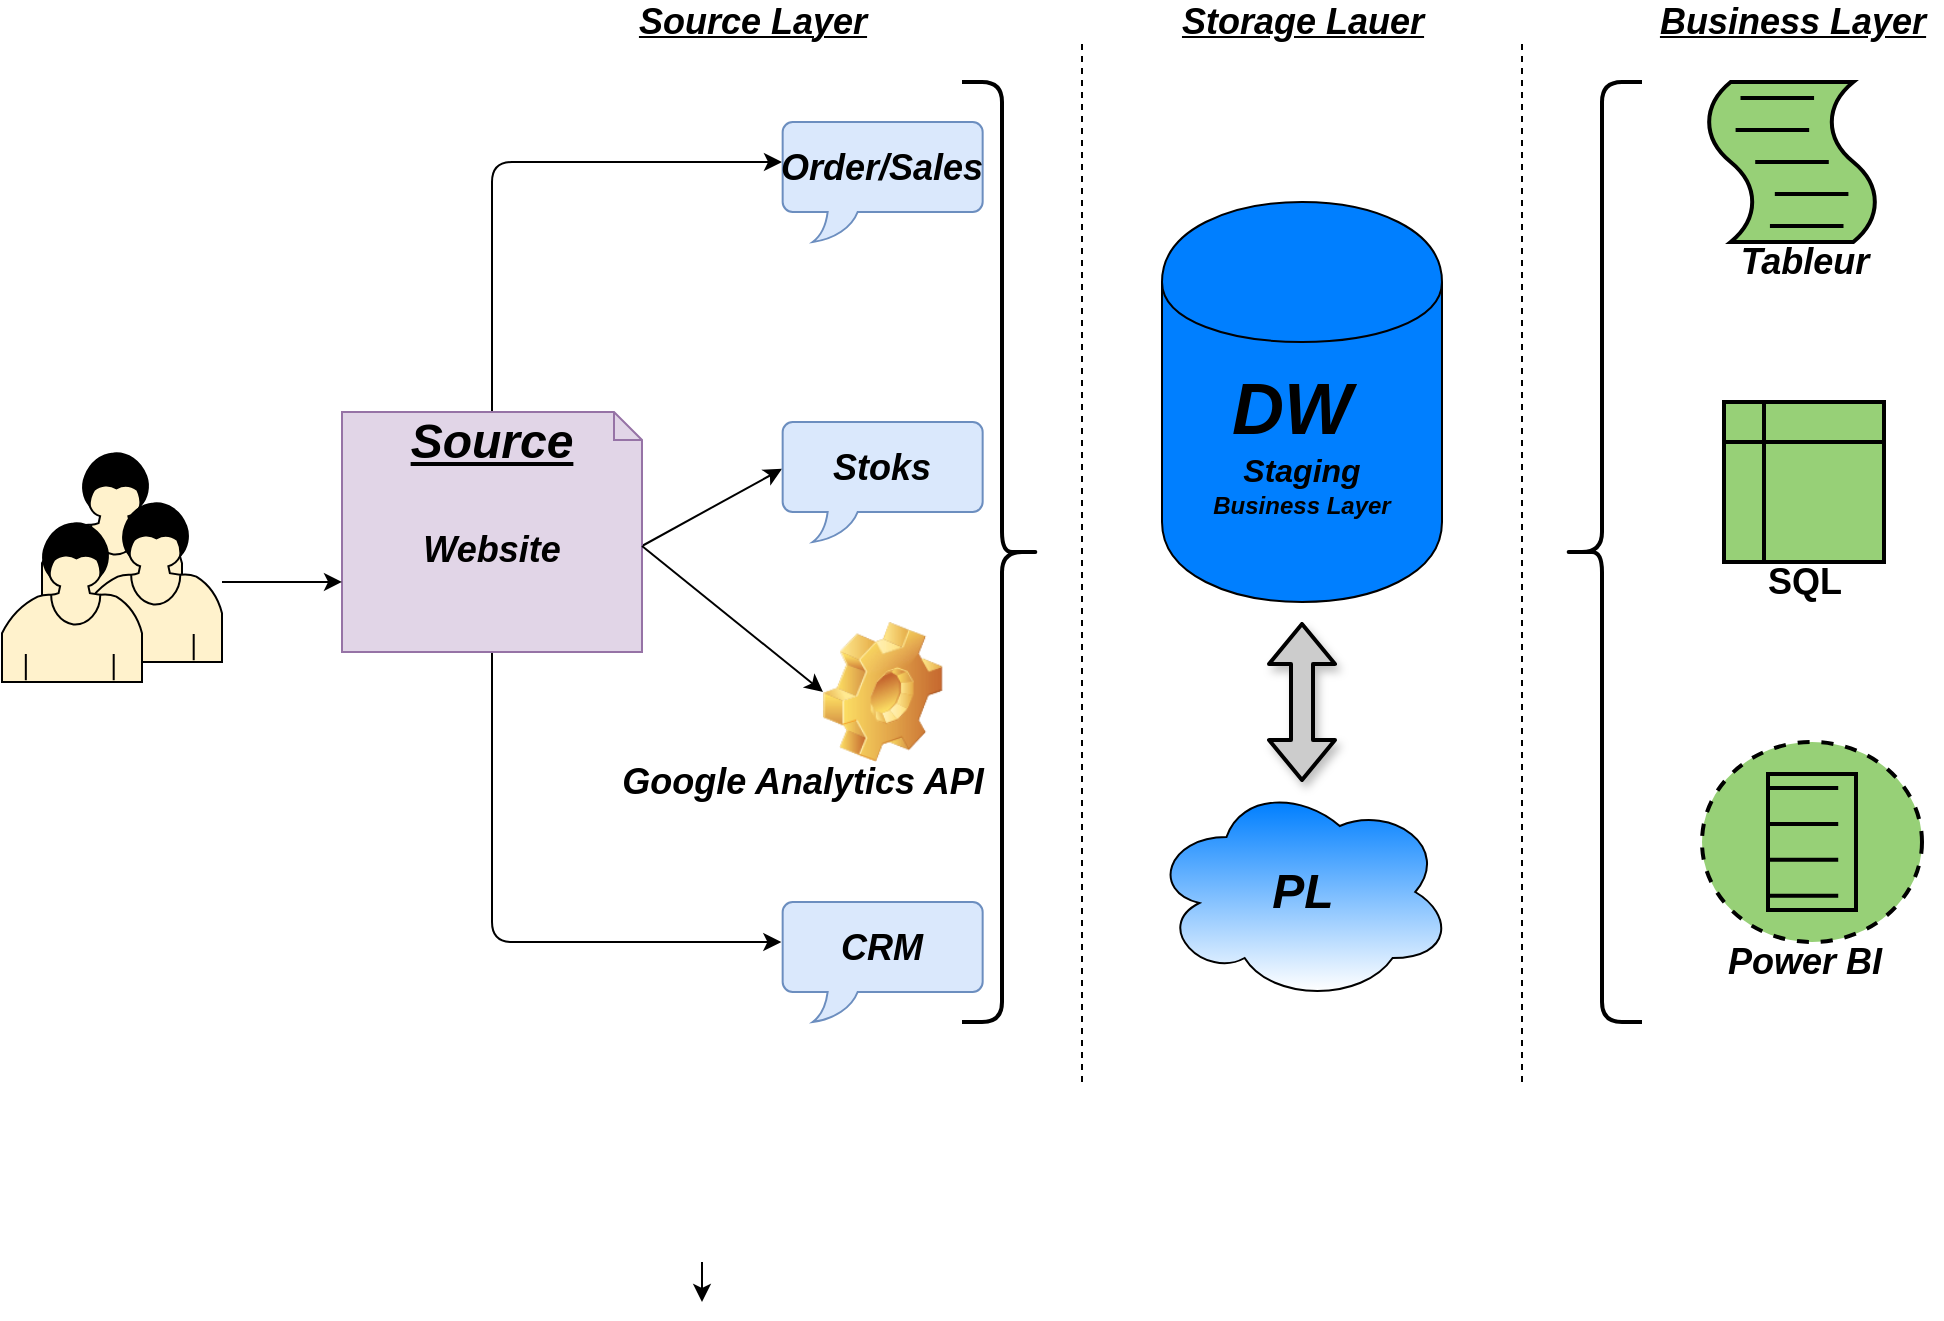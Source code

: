 <mxfile version="13.0.3" type="device"><diagram id="QP57D6NA0F80j8gNzoS_" name="Страница 1"><mxGraphModel dx="1915" dy="968" grid="1" gridSize="10" guides="1" tooltips="1" connect="1" arrows="1" fold="1" page="1" pageScale="1" pageWidth="827" pageHeight="1169" math="0" shadow="0"><root><mxCell id="0"/><mxCell id="1" parent="0"/><mxCell id="U9TEjYlxSSPlNev84BHj-1" value="&lt;b&gt;&lt;i&gt;&lt;span style=&quot;font-size: 36px&quot;&gt;DW&amp;nbsp;&lt;/span&gt;&lt;br&gt;&lt;font size=&quot;3&quot;&gt;Staging&lt;br&gt;&lt;/font&gt;Business Layer&lt;br&gt;&lt;/i&gt;&lt;/b&gt;" style="shape=cylinder;whiteSpace=wrap;html=1;boundedLbl=1;backgroundOutline=1;fillColor=#007FFF;" parent="1" vertex="1"><mxGeometry x="370" y="120" width="140" height="200" as="geometry"/></mxCell><mxCell id="U9TEjYlxSSPlNev84BHj-5" value="" style="shape=image;html=1;verticalLabelPosition=bottom;labelBackgroundColor=#ffffff;verticalAlign=top;imageAspect=1;aspect=fixed;image=img/clipart/Gear_128x128.png" parent="1" vertex="1"><mxGeometry x="200.49" y="330" width="59.67" height="70" as="geometry"/></mxCell><mxCell id="U9TEjYlxSSPlNev84BHj-6" value="" style="endArrow=none;dashed=1;html=1;" parent="1" edge="1"><mxGeometry width="50" height="50" relative="1" as="geometry"><mxPoint x="330" y="560" as="sourcePoint"/><mxPoint x="330" y="40" as="targetPoint"/><Array as="points"><mxPoint x="330" y="270"/></Array></mxGeometry></mxCell><mxCell id="U9TEjYlxSSPlNev84BHj-7" value="" style="endArrow=none;dashed=1;html=1;" parent="1" edge="1"><mxGeometry width="50" height="50" relative="1" as="geometry"><mxPoint x="550" y="560" as="sourcePoint"/><mxPoint x="550" y="40" as="targetPoint"/></mxGeometry></mxCell><mxCell id="U9TEjYlxSSPlNev84BHj-8" value="" style="shape=mxgraph.bpmn.script_task;html=1;outlineConnect=0;fillColor=#97D077;strokeWidth=2;" parent="1" vertex="1"><mxGeometry x="640" y="60" width="90" height="80" as="geometry"/></mxCell><mxCell id="U9TEjYlxSSPlNev84BHj-9" value="" style="shape=mxgraph.bpmn.user_task;html=1;outlineConnect=0;fillColor=#FFF2CC;" parent="1" vertex="1"><mxGeometry x="-190" y="245" width="70" height="80" as="geometry"/></mxCell><mxCell id="U9TEjYlxSSPlNev84BHj-11" value="" style="shape=mxgraph.bpmn.shape;html=1;verticalLabelPosition=bottom;labelBackgroundColor=#ffffff;verticalAlign=top;align=center;perimeter=ellipsePerimeter;outlineConnect=0;outline=eventNonint;symbol=conditional;fillColor=#97D077;strokeWidth=2;gradientColor=none;" parent="1" vertex="1"><mxGeometry x="640" y="390" width="110" height="100" as="geometry"/></mxCell><mxCell id="U9TEjYlxSSPlNev84BHj-14" value="" style="endArrow=classic;html=1;" parent="1" source="QgMVu5Q62NM5uMqFASc2-53" edge="1"><mxGeometry width="50" height="50" relative="1" as="geometry"><mxPoint x="35" y="220" as="sourcePoint"/><mxPoint x="180" y="100" as="targetPoint"/><Array as="points"><mxPoint x="35" y="100"/></Array></mxGeometry></mxCell><mxCell id="U9TEjYlxSSPlNev84BHj-15" value="" style="endArrow=classic;html=1;exitX=0;exitY=0;exitDx=150;exitDy=67;exitPerimeter=0;" parent="1" source="QgMVu5Q62NM5uMqFASc2-53" edge="1"><mxGeometry width="50" height="50" relative="1" as="geometry"><mxPoint x="110" y="253" as="sourcePoint"/><mxPoint x="180" y="253.429" as="targetPoint"/></mxGeometry></mxCell><mxCell id="U9TEjYlxSSPlNev84BHj-16" value="" style="endArrow=classic;html=1;" parent="1" source="QgMVu5Q62NM5uMqFASc2-53" edge="1"><mxGeometry width="50" height="50" relative="1" as="geometry"><mxPoint x="35" y="380" as="sourcePoint"/><mxPoint x="179.67" y="490" as="targetPoint"/><Array as="points"><mxPoint x="35" y="490"/></Array></mxGeometry></mxCell><mxCell id="U9TEjYlxSSPlNev84BHj-21" value="" style="shape=curlyBracket;whiteSpace=wrap;html=1;rounded=1;direction=west;strokeWidth=2;" parent="1" vertex="1"><mxGeometry x="270" y="60" width="40" height="470" as="geometry"/></mxCell><mxCell id="U9TEjYlxSSPlNev84BHj-30" value="" style="shape=flexArrow;endArrow=classic;startArrow=classic;html=1;shadow=1;fillColor=#CCCCCC;strokeWidth=2;" parent="1" edge="1"><mxGeometry width="50" height="50" relative="1" as="geometry"><mxPoint x="440" y="410" as="sourcePoint"/><mxPoint x="440" y="330" as="targetPoint"/></mxGeometry></mxCell><mxCell id="U9TEjYlxSSPlNev84BHj-38" value="&lt;b&gt;&lt;i&gt;&lt;font style=&quot;font-size: 18px&quot;&gt;Google Analytics API&lt;/font&gt;&lt;/i&gt;&lt;/b&gt;" style="text;html=1;align=center;verticalAlign=middle;resizable=0;points=[];autosize=1;" parent="1" vertex="1"><mxGeometry x="90" y="400" width="200" height="20" as="geometry"/></mxCell><mxCell id="U9TEjYlxSSPlNev84BHj-44" value="&lt;i&gt;User&lt;/i&gt;" style="text;html=1;align=center;verticalAlign=middle;resizable=0;points=[];autosize=1;" parent="1" vertex="1"><mxGeometry x="40" y="310" width="40" height="20" as="geometry"/></mxCell><mxCell id="U9TEjYlxSSPlNev84BHj-50" value="&lt;i&gt;&lt;b&gt;&lt;font style=&quot;font-size: 18px&quot;&gt;Tableur&lt;/font&gt;&lt;/b&gt;&lt;/i&gt;" style="text;html=1;align=center;verticalAlign=middle;resizable=0;points=[];autosize=1;" parent="1" vertex="1"><mxGeometry x="651" y="140" width="80" height="20" as="geometry"/></mxCell><mxCell id="U9TEjYlxSSPlNev84BHj-51" value="&lt;span style=&quot;text-align: left ; background-color: rgb(255 , 255 , 255)&quot;&gt;&lt;font style=&quot;font-size: 18px&quot;&gt;&lt;b&gt;SQL&lt;/b&gt;&lt;/font&gt;&lt;/span&gt;" style="text;html=1;align=center;verticalAlign=middle;resizable=0;points=[];autosize=1;" parent="1" vertex="1"><mxGeometry x="666" y="300" width="50" height="20" as="geometry"/></mxCell><mxCell id="U9TEjYlxSSPlNev84BHj-52" value="&lt;b&gt;&lt;i&gt;&lt;font style=&quot;font-size: 18px&quot;&gt;Power BI&lt;/font&gt;&lt;/i&gt;&lt;/b&gt;" style="text;html=1;align=center;verticalAlign=middle;resizable=0;points=[];autosize=1;" parent="1" vertex="1"><mxGeometry x="646" y="490" width="90" height="20" as="geometry"/></mxCell><mxCell id="QgMVu5Q62NM5uMqFASc2-34" style="edgeStyle=orthogonalEdgeStyle;rounded=0;orthogonalLoop=1;jettySize=auto;html=1;" parent="1" edge="1"><mxGeometry relative="1" as="geometry"><mxPoint x="140" y="650" as="sourcePoint"/><mxPoint x="140" y="670" as="targetPoint"/></mxGeometry></mxCell><mxCell id="QgMVu5Q62NM5uMqFASc2-41" value="&lt;b&gt;&lt;i&gt;&lt;font style=&quot;font-size: 24px&quot;&gt;PL&lt;/font&gt;&lt;/i&gt;&lt;/b&gt;" style="ellipse;shape=cloud;whiteSpace=wrap;html=1;strokeWidth=1;fillColor=#007FFF;gradientColor=#ffffff;" parent="1" vertex="1"><mxGeometry x="364.5" y="410" width="151" height="110" as="geometry"/></mxCell><mxCell id="QgMVu5Q62NM5uMqFASc2-42" value="" style="shape=internalStorage;whiteSpace=wrap;html=1;backgroundOutline=1;strokeWidth=2;fillColor=#97D077;" parent="1" vertex="1"><mxGeometry x="651" y="220" width="80" height="80" as="geometry"/></mxCell><mxCell id="QgMVu5Q62NM5uMqFASc2-43" value="&lt;b&gt;&lt;i&gt;&lt;u&gt;&lt;font style=&quot;font-size: 18px&quot;&gt;Source Layer&lt;/font&gt;&lt;/u&gt;&lt;/i&gt;&lt;/b&gt;" style="text;html=1;align=center;verticalAlign=middle;resizable=0;points=[];autosize=1;" parent="1" vertex="1"><mxGeometry x="100.16" y="20" width="130" height="20" as="geometry"/></mxCell><mxCell id="QgMVu5Q62NM5uMqFASc2-44" value="&lt;font style=&quot;font-size: 18px&quot;&gt;&lt;b&gt;&lt;i&gt;&lt;u&gt;Storage Lauer&lt;/u&gt;&lt;/i&gt;&lt;/b&gt;&lt;/font&gt;" style="text;html=1;align=center;verticalAlign=middle;resizable=0;points=[];autosize=1;" parent="1" vertex="1"><mxGeometry x="370" y="20" width="140" height="20" as="geometry"/></mxCell><mxCell id="QgMVu5Q62NM5uMqFASc2-45" value="&lt;b&gt;&lt;i&gt;&lt;font style=&quot;font-size: 18px&quot;&gt;&lt;u&gt;Business Layer&lt;/u&gt;&lt;/font&gt;&lt;/i&gt;&lt;/b&gt;" style="text;html=1;align=center;verticalAlign=middle;resizable=0;points=[];autosize=1;" parent="1" vertex="1"><mxGeometry x="610" y="20" width="150" height="20" as="geometry"/></mxCell><mxCell id="QgMVu5Q62NM5uMqFASc2-48" value="&lt;font style=&quot;font-size: 18px&quot;&gt;&lt;b&gt;&lt;i&gt;Order/Sales&lt;/i&gt;&lt;/b&gt;&lt;/font&gt;" style="whiteSpace=wrap;html=1;shape=mxgraph.basic.roundRectCallout;dx=30;dy=15;size=5;boundedLbl=1;strokeWidth=1;fillColor=#dae8fc;strokeColor=#6c8ebf;" parent="1" vertex="1"><mxGeometry x="180.33" y="80" width="100" height="60" as="geometry"/></mxCell><mxCell id="QgMVu5Q62NM5uMqFASc2-49" value="&lt;font style=&quot;font-size: 18px&quot;&gt;&lt;b&gt;&lt;i&gt;Stoks&lt;/i&gt;&lt;/b&gt;&lt;/font&gt;" style="whiteSpace=wrap;html=1;shape=mxgraph.basic.roundRectCallout;dx=30;dy=15;size=5;boundedLbl=1;strokeWidth=1;fillColor=#dae8fc;strokeColor=#6c8ebf;" parent="1" vertex="1"><mxGeometry x="180.33" y="230" width="100" height="60" as="geometry"/></mxCell><mxCell id="QgMVu5Q62NM5uMqFASc2-50" value="&lt;font style=&quot;font-size: 18px&quot;&gt;&lt;b&gt;&lt;i&gt;CRM&lt;/i&gt;&lt;/b&gt;&lt;/font&gt;" style="whiteSpace=wrap;html=1;shape=mxgraph.basic.roundRectCallout;dx=30;dy=15;size=5;boundedLbl=1;strokeWidth=1;fillColor=#dae8fc;strokeColor=#6c8ebf;" parent="1" vertex="1"><mxGeometry x="180.33" y="470" width="100" height="60" as="geometry"/></mxCell><mxCell id="QgMVu5Q62NM5uMqFASc2-53" value="&lt;div&gt;&lt;span style=&quot;font-size: 24px&quot;&gt;&lt;b&gt;&lt;i&gt;&lt;u&gt;Source&lt;/u&gt;&lt;/i&gt;&lt;/b&gt;&lt;/span&gt;&lt;/div&gt;&lt;b&gt;&lt;i&gt;&lt;br&gt;&lt;br&gt;&lt;font style=&quot;font-size: 18px&quot;&gt;Website&lt;/font&gt;&lt;/i&gt;&lt;/b&gt;" style="shape=note;whiteSpace=wrap;html=1;size=14;verticalAlign=top;align=center;spacingTop=-6;strokeWidth=1;fillColor=#e1d5e7;strokeColor=#9673a6;" parent="1" vertex="1"><mxGeometry x="-40" y="225" width="150" height="120" as="geometry"/></mxCell><mxCell id="QgMVu5Q62NM5uMqFASc2-62" style="edgeStyle=orthogonalEdgeStyle;rounded=0;orthogonalLoop=1;jettySize=auto;html=1;entryX=0;entryY=0.708;entryDx=0;entryDy=0;entryPerimeter=0;" parent="1" source="QgMVu5Q62NM5uMqFASc2-54" target="QgMVu5Q62NM5uMqFASc2-53" edge="1"><mxGeometry relative="1" as="geometry"/></mxCell><mxCell id="QgMVu5Q62NM5uMqFASc2-54" value="" style="shape=mxgraph.bpmn.user_task;html=1;outlineConnect=0;fillColor=#FFF2CC;" parent="1" vertex="1"><mxGeometry x="-170" y="270" width="70" height="80" as="geometry"/></mxCell><mxCell id="QgMVu5Q62NM5uMqFASc2-55" value="" style="shape=mxgraph.bpmn.user_task;html=1;outlineConnect=0;fillColor=#FFF2CC;" parent="1" vertex="1"><mxGeometry x="-210" y="280" width="70" height="80" as="geometry"/></mxCell><mxCell id="QgMVu5Q62NM5uMqFASc2-61" value="" style="shape=curlyBracket;whiteSpace=wrap;html=1;rounded=1;strokeWidth=2;fillColor=#FF3333;strokeColor=#000000;" parent="1" vertex="1"><mxGeometry x="570" y="60" width="40" height="470" as="geometry"/></mxCell><mxCell id="QgMVu5Q62NM5uMqFASc2-66" value="" style="endArrow=classic;html=1;entryX=0;entryY=0.5;entryDx=0;entryDy=0;exitX=0;exitY=0;exitDx=150;exitDy=67;exitPerimeter=0;" parent="1" source="QgMVu5Q62NM5uMqFASc2-53" target="U9TEjYlxSSPlNev84BHj-5" edge="1"><mxGeometry width="50" height="50" relative="1" as="geometry"><mxPoint x="100" y="230" as="sourcePoint"/><mxPoint x="150" y="180" as="targetPoint"/></mxGeometry></mxCell></root></mxGraphModel></diagram></mxfile>